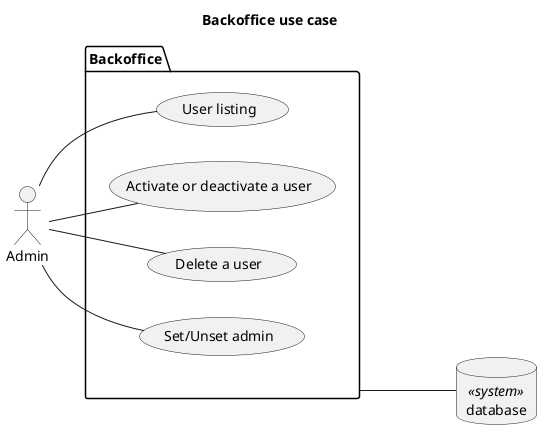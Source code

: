 @startuml

title "Backoffice use case"

left to right direction

actor Admin

Database database <<system>>

package Backoffice {
    usecase "User listing"
    usecase "Activate or deactivate a user"
    usecase "Delete a user"
    usecase "Set/Unset admin"
}

Admin -- "User listing"
Admin -- "Activate or deactivate a user"
Admin -- "Delete a user"
Admin -- "Set/Unset admin"

Backoffice --- database

@enduml
